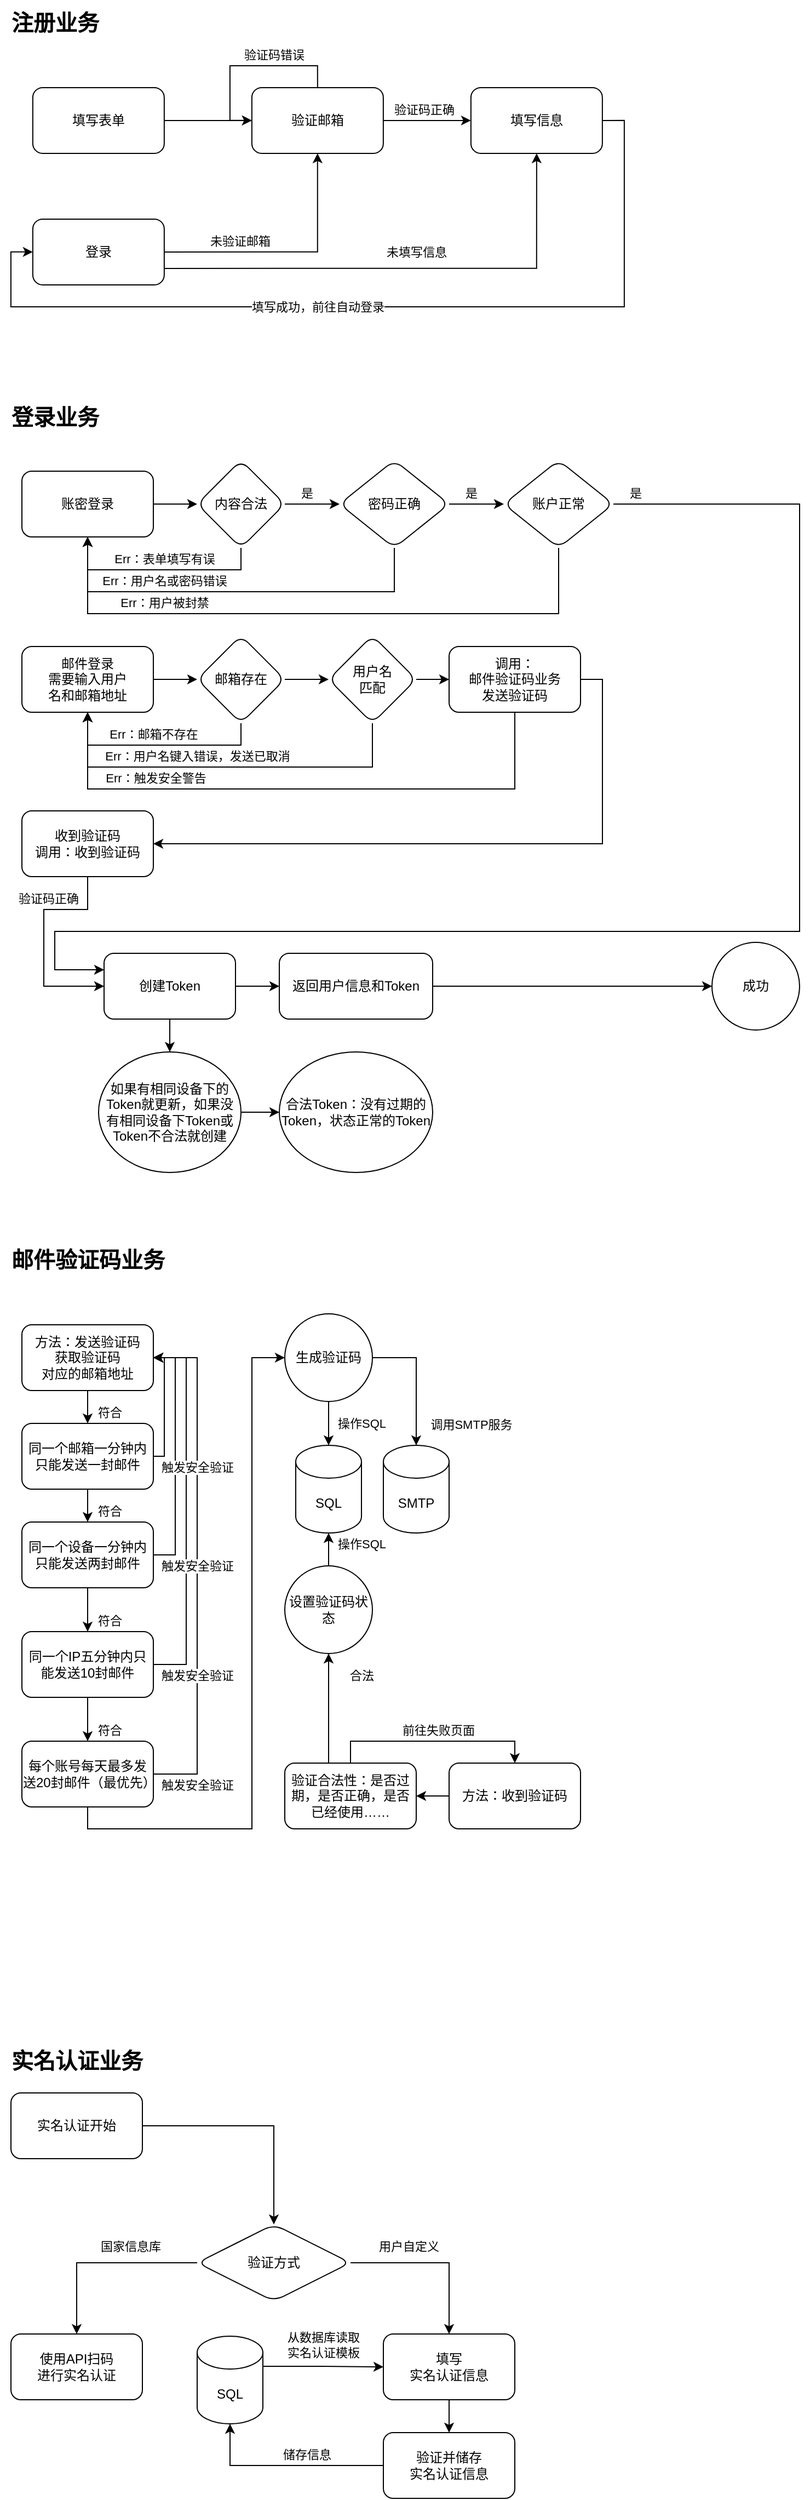 <mxfile version="21.2.3" type="github">
  <diagram id="C5RBs43oDa-KdzZeNtuy" name="Page-1">
    <mxGraphModel dx="919" dy="706" grid="1" gridSize="10" guides="1" tooltips="1" connect="1" arrows="1" fold="1" page="1" pageScale="1" pageWidth="827" pageHeight="1169" math="0" shadow="0">
      <root>
        <mxCell id="WIyWlLk6GJQsqaUBKTNV-0" />
        <mxCell id="WIyWlLk6GJQsqaUBKTNV-1" parent="WIyWlLk6GJQsqaUBKTNV-0" />
        <mxCell id="C3q8CRkT7xHkd-HnfYeI-2" value="" style="edgeStyle=orthogonalEdgeStyle;rounded=0;orthogonalLoop=1;jettySize=auto;html=1;" parent="WIyWlLk6GJQsqaUBKTNV-1" source="C3q8CRkT7xHkd-HnfYeI-0" target="C3q8CRkT7xHkd-HnfYeI-1" edge="1">
          <mxGeometry relative="1" as="geometry" />
        </mxCell>
        <mxCell id="C3q8CRkT7xHkd-HnfYeI-0" value="填写表单" style="rounded=1;whiteSpace=wrap;html=1;" parent="WIyWlLk6GJQsqaUBKTNV-1" vertex="1">
          <mxGeometry x="69.94" y="119.94" width="120" height="60" as="geometry" />
        </mxCell>
        <mxCell id="C3q8CRkT7xHkd-HnfYeI-4" value="" style="edgeStyle=orthogonalEdgeStyle;rounded=0;orthogonalLoop=1;jettySize=auto;html=1;" parent="WIyWlLk6GJQsqaUBKTNV-1" source="C3q8CRkT7xHkd-HnfYeI-1" target="C3q8CRkT7xHkd-HnfYeI-3" edge="1">
          <mxGeometry relative="1" as="geometry" />
        </mxCell>
        <mxCell id="C3q8CRkT7xHkd-HnfYeI-5" value="验证码正确" style="edgeLabel;html=1;align=center;verticalAlign=middle;resizable=0;points=[];" parent="C3q8CRkT7xHkd-HnfYeI-4" connectable="0" vertex="1">
          <mxGeometry x="-0.215" y="-1" relative="1" as="geometry">
            <mxPoint x="5" y="-11" as="offset" />
          </mxGeometry>
        </mxCell>
        <mxCell id="C3q8CRkT7xHkd-HnfYeI-6" style="edgeStyle=orthogonalEdgeStyle;rounded=0;orthogonalLoop=1;jettySize=auto;html=1;exitX=0.5;exitY=0;exitDx=0;exitDy=0;entryX=0;entryY=0.5;entryDx=0;entryDy=0;" parent="WIyWlLk6GJQsqaUBKTNV-1" source="C3q8CRkT7xHkd-HnfYeI-1" target="C3q8CRkT7xHkd-HnfYeI-1" edge="1">
          <mxGeometry relative="1" as="geometry">
            <mxPoint x="249.94" y="89.94" as="targetPoint" />
            <Array as="points">
              <mxPoint x="329.94" y="99.94" />
              <mxPoint x="249.94" y="99.94" />
              <mxPoint x="249.94" y="149.94" />
            </Array>
          </mxGeometry>
        </mxCell>
        <mxCell id="C3q8CRkT7xHkd-HnfYeI-7" value="验证码错误" style="edgeLabel;html=1;align=center;verticalAlign=middle;resizable=0;points=[];" parent="C3q8CRkT7xHkd-HnfYeI-6" connectable="0" vertex="1">
          <mxGeometry x="-0.022" y="-1" relative="1" as="geometry">
            <mxPoint x="23" y="-9" as="offset" />
          </mxGeometry>
        </mxCell>
        <mxCell id="C3q8CRkT7xHkd-HnfYeI-1" value="验证邮箱" style="whiteSpace=wrap;html=1;rounded=1;" parent="WIyWlLk6GJQsqaUBKTNV-1" vertex="1">
          <mxGeometry x="269.94" y="119.94" width="120" height="60" as="geometry" />
        </mxCell>
        <mxCell id="C3q8CRkT7xHkd-HnfYeI-16" style="edgeStyle=orthogonalEdgeStyle;rounded=0;orthogonalLoop=1;jettySize=auto;html=1;exitX=1;exitY=0.5;exitDx=0;exitDy=0;entryX=0;entryY=0.5;entryDx=0;entryDy=0;" parent="WIyWlLk6GJQsqaUBKTNV-1" source="C3q8CRkT7xHkd-HnfYeI-3" target="C3q8CRkT7xHkd-HnfYeI-8" edge="1">
          <mxGeometry relative="1" as="geometry">
            <Array as="points">
              <mxPoint x="609.94" y="149.94" />
              <mxPoint x="609.94" y="319.94" />
              <mxPoint x="49.94" y="319.94" />
              <mxPoint x="49.94" y="269.94" />
            </Array>
          </mxGeometry>
        </mxCell>
        <mxCell id="C3q8CRkT7xHkd-HnfYeI-17" value="填写成功，前往自动登录" style="edgeLabel;html=1;align=center;verticalAlign=middle;resizable=0;points=[];" parent="C3q8CRkT7xHkd-HnfYeI-16" connectable="0" vertex="1">
          <mxGeometry x="-0.686" y="2" relative="1" as="geometry">
            <mxPoint x="-282" y="61" as="offset" />
          </mxGeometry>
        </mxCell>
        <mxCell id="C3q8CRkT7xHkd-HnfYeI-3" value="填写信息" style="whiteSpace=wrap;html=1;rounded=1;" parent="WIyWlLk6GJQsqaUBKTNV-1" vertex="1">
          <mxGeometry x="469.94" y="119.94" width="120" height="60" as="geometry" />
        </mxCell>
        <mxCell id="C3q8CRkT7xHkd-HnfYeI-12" style="edgeStyle=orthogonalEdgeStyle;rounded=0;orthogonalLoop=1;jettySize=auto;html=1;exitX=1;exitY=0.5;exitDx=0;exitDy=0;" parent="WIyWlLk6GJQsqaUBKTNV-1" source="C3q8CRkT7xHkd-HnfYeI-8" target="C3q8CRkT7xHkd-HnfYeI-1" edge="1">
          <mxGeometry relative="1" as="geometry" />
        </mxCell>
        <mxCell id="C3q8CRkT7xHkd-HnfYeI-13" value="未验证邮箱" style="edgeLabel;html=1;align=center;verticalAlign=middle;resizable=0;points=[];" parent="C3q8CRkT7xHkd-HnfYeI-12" connectable="0" vertex="1">
          <mxGeometry x="-0.511" y="3" relative="1" as="geometry">
            <mxPoint x="13" y="-7" as="offset" />
          </mxGeometry>
        </mxCell>
        <mxCell id="C3q8CRkT7xHkd-HnfYeI-14" style="edgeStyle=orthogonalEdgeStyle;rounded=0;orthogonalLoop=1;jettySize=auto;html=1;exitX=1;exitY=0.75;exitDx=0;exitDy=0;entryX=0.5;entryY=1;entryDx=0;entryDy=0;" parent="WIyWlLk6GJQsqaUBKTNV-1" source="C3q8CRkT7xHkd-HnfYeI-8" target="C3q8CRkT7xHkd-HnfYeI-3" edge="1">
          <mxGeometry relative="1" as="geometry" />
        </mxCell>
        <mxCell id="C3q8CRkT7xHkd-HnfYeI-15" value="未填写信息" style="edgeLabel;html=1;align=center;verticalAlign=middle;resizable=0;points=[];" parent="C3q8CRkT7xHkd-HnfYeI-14" connectable="0" vertex="1">
          <mxGeometry x="0.034" relative="1" as="geometry">
            <mxPoint y="-15" as="offset" />
          </mxGeometry>
        </mxCell>
        <mxCell id="C3q8CRkT7xHkd-HnfYeI-8" value="登录" style="rounded=1;whiteSpace=wrap;html=1;" parent="WIyWlLk6GJQsqaUBKTNV-1" vertex="1">
          <mxGeometry x="69.94" y="239.94" width="120" height="60" as="geometry" />
        </mxCell>
        <mxCell id="C3q8CRkT7xHkd-HnfYeI-21" value="注册业务" style="text;html=1;align=center;verticalAlign=middle;resizable=0;points=[];autosize=1;strokeColor=none;fillColor=none;fontSize=20;fontStyle=1" parent="WIyWlLk6GJQsqaUBKTNV-1" vertex="1">
          <mxGeometry x="40" y="40" width="100" height="40" as="geometry" />
        </mxCell>
        <mxCell id="C3q8CRkT7xHkd-HnfYeI-22" value="登录业务" style="text;html=1;align=center;verticalAlign=middle;resizable=0;points=[];autosize=1;strokeColor=none;fillColor=none;fontSize=20;fontStyle=1" parent="WIyWlLk6GJQsqaUBKTNV-1" vertex="1">
          <mxGeometry x="40" y="400" width="100" height="40" as="geometry" />
        </mxCell>
        <mxCell id="C3q8CRkT7xHkd-HnfYeI-25" value="" style="edgeStyle=orthogonalEdgeStyle;rounded=0;orthogonalLoop=1;jettySize=auto;html=1;" parent="WIyWlLk6GJQsqaUBKTNV-1" source="C3q8CRkT7xHkd-HnfYeI-23" target="C3q8CRkT7xHkd-HnfYeI-24" edge="1">
          <mxGeometry relative="1" as="geometry" />
        </mxCell>
        <mxCell id="C3q8CRkT7xHkd-HnfYeI-23" value="账密登录" style="rounded=1;whiteSpace=wrap;html=1;" parent="WIyWlLk6GJQsqaUBKTNV-1" vertex="1">
          <mxGeometry x="60" y="470" width="120" height="60" as="geometry" />
        </mxCell>
        <mxCell id="C3q8CRkT7xHkd-HnfYeI-27" value="" style="edgeStyle=orthogonalEdgeStyle;rounded=0;orthogonalLoop=1;jettySize=auto;html=1;" parent="WIyWlLk6GJQsqaUBKTNV-1" source="C3q8CRkT7xHkd-HnfYeI-24" target="C3q8CRkT7xHkd-HnfYeI-26" edge="1">
          <mxGeometry relative="1" as="geometry" />
        </mxCell>
        <mxCell id="C3q8CRkT7xHkd-HnfYeI-32" value="是" style="edgeLabel;html=1;align=center;verticalAlign=middle;resizable=0;points=[];" parent="C3q8CRkT7xHkd-HnfYeI-27" connectable="0" vertex="1">
          <mxGeometry x="-0.46" relative="1" as="geometry">
            <mxPoint x="6" y="-10" as="offset" />
          </mxGeometry>
        </mxCell>
        <mxCell id="C3q8CRkT7xHkd-HnfYeI-41" value="是" style="edgeLabel;html=1;align=center;verticalAlign=middle;resizable=0;points=[];" parent="C3q8CRkT7xHkd-HnfYeI-27" connectable="0" vertex="1">
          <mxGeometry x="-0.46" relative="1" as="geometry">
            <mxPoint x="156" y="-10" as="offset" />
          </mxGeometry>
        </mxCell>
        <mxCell id="C3q8CRkT7xHkd-HnfYeI-42" value="是" style="edgeLabel;html=1;align=center;verticalAlign=middle;resizable=0;points=[];" parent="C3q8CRkT7xHkd-HnfYeI-27" connectable="0" vertex="1">
          <mxGeometry x="-0.46" relative="1" as="geometry">
            <mxPoint x="306" y="-10" as="offset" />
          </mxGeometry>
        </mxCell>
        <mxCell id="C3q8CRkT7xHkd-HnfYeI-30" style="edgeStyle=orthogonalEdgeStyle;rounded=0;orthogonalLoop=1;jettySize=auto;html=1;exitX=0.5;exitY=1;exitDx=0;exitDy=0;entryX=0.5;entryY=1;entryDx=0;entryDy=0;" parent="WIyWlLk6GJQsqaUBKTNV-1" source="C3q8CRkT7xHkd-HnfYeI-24" target="C3q8CRkT7xHkd-HnfYeI-23" edge="1">
          <mxGeometry relative="1" as="geometry" />
        </mxCell>
        <mxCell id="C3q8CRkT7xHkd-HnfYeI-31" value="Err：表单填写有误" style="edgeLabel;html=1;align=center;verticalAlign=middle;resizable=0;points=[];" parent="C3q8CRkT7xHkd-HnfYeI-30" connectable="0" vertex="1">
          <mxGeometry x="-0.158" y="1" relative="1" as="geometry">
            <mxPoint x="-10" y="-11" as="offset" />
          </mxGeometry>
        </mxCell>
        <mxCell id="C3q8CRkT7xHkd-HnfYeI-34" value="Err：用户名或密码错误" style="edgeLabel;html=1;align=center;verticalAlign=middle;resizable=0;points=[];" parent="C3q8CRkT7xHkd-HnfYeI-30" connectable="0" vertex="1">
          <mxGeometry x="-0.158" y="1" relative="1" as="geometry">
            <mxPoint x="-10" y="9" as="offset" />
          </mxGeometry>
        </mxCell>
        <mxCell id="C3q8CRkT7xHkd-HnfYeI-36" value="Err：用户被封禁" style="edgeLabel;html=1;align=center;verticalAlign=middle;resizable=0;points=[];" parent="C3q8CRkT7xHkd-HnfYeI-30" connectable="0" vertex="1">
          <mxGeometry x="-0.158" y="1" relative="1" as="geometry">
            <mxPoint x="-10" y="29" as="offset" />
          </mxGeometry>
        </mxCell>
        <mxCell id="C3q8CRkT7xHkd-HnfYeI-24" value="内容合法" style="rhombus;whiteSpace=wrap;html=1;rounded=1;" parent="WIyWlLk6GJQsqaUBKTNV-1" vertex="1">
          <mxGeometry x="220" y="460" width="80" height="80" as="geometry" />
        </mxCell>
        <mxCell id="C3q8CRkT7xHkd-HnfYeI-29" value="" style="edgeStyle=orthogonalEdgeStyle;rounded=0;orthogonalLoop=1;jettySize=auto;html=1;" parent="WIyWlLk6GJQsqaUBKTNV-1" source="C3q8CRkT7xHkd-HnfYeI-26" target="C3q8CRkT7xHkd-HnfYeI-28" edge="1">
          <mxGeometry relative="1" as="geometry" />
        </mxCell>
        <mxCell id="C3q8CRkT7xHkd-HnfYeI-33" style="edgeStyle=orthogonalEdgeStyle;rounded=0;orthogonalLoop=1;jettySize=auto;html=1;exitX=0.5;exitY=1;exitDx=0;exitDy=0;entryX=0.5;entryY=1;entryDx=0;entryDy=0;" parent="WIyWlLk6GJQsqaUBKTNV-1" source="C3q8CRkT7xHkd-HnfYeI-26" target="C3q8CRkT7xHkd-HnfYeI-23" edge="1">
          <mxGeometry relative="1" as="geometry">
            <Array as="points">
              <mxPoint x="400" y="580" />
              <mxPoint x="120" y="580" />
            </Array>
          </mxGeometry>
        </mxCell>
        <mxCell id="C3q8CRkT7xHkd-HnfYeI-26" value="密码正确" style="rhombus;whiteSpace=wrap;html=1;rounded=1;" parent="WIyWlLk6GJQsqaUBKTNV-1" vertex="1">
          <mxGeometry x="350" y="460" width="100" height="80" as="geometry" />
        </mxCell>
        <mxCell id="C3q8CRkT7xHkd-HnfYeI-35" style="edgeStyle=orthogonalEdgeStyle;rounded=0;orthogonalLoop=1;jettySize=auto;html=1;exitX=0.5;exitY=1;exitDx=0;exitDy=0;entryX=0.5;entryY=1;entryDx=0;entryDy=0;" parent="WIyWlLk6GJQsqaUBKTNV-1" source="C3q8CRkT7xHkd-HnfYeI-28" target="C3q8CRkT7xHkd-HnfYeI-23" edge="1">
          <mxGeometry relative="1" as="geometry">
            <Array as="points">
              <mxPoint x="550" y="600" />
              <mxPoint x="120" y="600" />
            </Array>
          </mxGeometry>
        </mxCell>
        <mxCell id="bkrLHlF0TbQYKaF2tgUl-20" style="edgeStyle=orthogonalEdgeStyle;rounded=0;orthogonalLoop=1;jettySize=auto;html=1;exitX=1;exitY=0.5;exitDx=0;exitDy=0;entryX=0;entryY=0.25;entryDx=0;entryDy=0;" edge="1" parent="WIyWlLk6GJQsqaUBKTNV-1" source="C3q8CRkT7xHkd-HnfYeI-28" target="C3q8CRkT7xHkd-HnfYeI-37">
          <mxGeometry relative="1" as="geometry">
            <Array as="points">
              <mxPoint x="770" y="500" />
              <mxPoint x="770" y="890" />
              <mxPoint x="90" y="890" />
              <mxPoint x="90" y="925" />
            </Array>
          </mxGeometry>
        </mxCell>
        <mxCell id="C3q8CRkT7xHkd-HnfYeI-28" value="账户正常" style="rhombus;whiteSpace=wrap;html=1;rounded=1;" parent="WIyWlLk6GJQsqaUBKTNV-1" vertex="1">
          <mxGeometry x="500" y="460" width="100" height="80" as="geometry" />
        </mxCell>
        <mxCell id="C3q8CRkT7xHkd-HnfYeI-44" value="" style="edgeStyle=orthogonalEdgeStyle;rounded=0;orthogonalLoop=1;jettySize=auto;html=1;" parent="WIyWlLk6GJQsqaUBKTNV-1" source="C3q8CRkT7xHkd-HnfYeI-37" target="C3q8CRkT7xHkd-HnfYeI-43" edge="1">
          <mxGeometry relative="1" as="geometry" />
        </mxCell>
        <mxCell id="C3q8CRkT7xHkd-HnfYeI-48" value="" style="edgeStyle=orthogonalEdgeStyle;rounded=0;orthogonalLoop=1;jettySize=auto;html=1;" parent="WIyWlLk6GJQsqaUBKTNV-1" source="C3q8CRkT7xHkd-HnfYeI-37" target="C3q8CRkT7xHkd-HnfYeI-47" edge="1">
          <mxGeometry relative="1" as="geometry" />
        </mxCell>
        <mxCell id="C3q8CRkT7xHkd-HnfYeI-37" value="创建Token" style="whiteSpace=wrap;html=1;rounded=1;" parent="WIyWlLk6GJQsqaUBKTNV-1" vertex="1">
          <mxGeometry x="135" y="910" width="120" height="60" as="geometry" />
        </mxCell>
        <mxCell id="C3q8CRkT7xHkd-HnfYeI-46" value="" style="edgeStyle=orthogonalEdgeStyle;rounded=0;orthogonalLoop=1;jettySize=auto;html=1;" parent="WIyWlLk6GJQsqaUBKTNV-1" source="C3q8CRkT7xHkd-HnfYeI-43" target="C3q8CRkT7xHkd-HnfYeI-45" edge="1">
          <mxGeometry relative="1" as="geometry" />
        </mxCell>
        <mxCell id="C3q8CRkT7xHkd-HnfYeI-43" value="如果有相同设备下的Token就更新，如果没有相同设备下Token或Token不合法就创建" style="ellipse;whiteSpace=wrap;html=1;rounded=1;" parent="WIyWlLk6GJQsqaUBKTNV-1" vertex="1">
          <mxGeometry x="130" y="1000" width="130" height="110" as="geometry" />
        </mxCell>
        <mxCell id="C3q8CRkT7xHkd-HnfYeI-45" value="合法Token：没有过期的Token，状态正常的Token" style="ellipse;whiteSpace=wrap;html=1;rounded=1;" parent="WIyWlLk6GJQsqaUBKTNV-1" vertex="1">
          <mxGeometry x="295" y="1000" width="140" height="110" as="geometry" />
        </mxCell>
        <mxCell id="bkrLHlF0TbQYKaF2tgUl-26" value="" style="edgeStyle=orthogonalEdgeStyle;rounded=0;orthogonalLoop=1;jettySize=auto;html=1;" edge="1" parent="WIyWlLk6GJQsqaUBKTNV-1" source="C3q8CRkT7xHkd-HnfYeI-47" target="bkrLHlF0TbQYKaF2tgUl-25">
          <mxGeometry relative="1" as="geometry" />
        </mxCell>
        <mxCell id="C3q8CRkT7xHkd-HnfYeI-47" value="返回用户信息和Token" style="whiteSpace=wrap;html=1;rounded=1;" parent="WIyWlLk6GJQsqaUBKTNV-1" vertex="1">
          <mxGeometry x="295" y="910" width="140" height="60" as="geometry" />
        </mxCell>
        <mxCell id="C3q8CRkT7xHkd-HnfYeI-49" value="邮件验证码业务" style="text;html=1;align=center;verticalAlign=middle;resizable=0;points=[];autosize=1;strokeColor=none;fillColor=none;fontSize=20;fontStyle=1" parent="WIyWlLk6GJQsqaUBKTNV-1" vertex="1">
          <mxGeometry x="40" y="1169" width="160" height="40" as="geometry" />
        </mxCell>
        <mxCell id="C3q8CRkT7xHkd-HnfYeI-64" value="" style="edgeStyle=orthogonalEdgeStyle;rounded=0;orthogonalLoop=1;jettySize=auto;html=1;" parent="WIyWlLk6GJQsqaUBKTNV-1" source="C3q8CRkT7xHkd-HnfYeI-50" target="C3q8CRkT7xHkd-HnfYeI-56" edge="1">
          <mxGeometry relative="1" as="geometry" />
        </mxCell>
        <mxCell id="C3q8CRkT7xHkd-HnfYeI-65" value="符合" style="edgeLabel;html=1;align=center;verticalAlign=middle;resizable=0;points=[];" parent="C3q8CRkT7xHkd-HnfYeI-64" connectable="0" vertex="1">
          <mxGeometry x="-0.776" relative="1" as="geometry">
            <mxPoint x="20" y="14" as="offset" />
          </mxGeometry>
        </mxCell>
        <mxCell id="C3q8CRkT7xHkd-HnfYeI-66" value="符合" style="edgeLabel;html=1;align=center;verticalAlign=middle;resizable=0;points=[];" parent="C3q8CRkT7xHkd-HnfYeI-64" connectable="0" vertex="1">
          <mxGeometry x="-0.776" relative="1" as="geometry">
            <mxPoint x="20" y="104" as="offset" />
          </mxGeometry>
        </mxCell>
        <mxCell id="C3q8CRkT7xHkd-HnfYeI-67" value="符合" style="edgeLabel;html=1;align=center;verticalAlign=middle;resizable=0;points=[];" parent="C3q8CRkT7xHkd-HnfYeI-64" connectable="0" vertex="1">
          <mxGeometry x="-0.776" relative="1" as="geometry">
            <mxPoint x="20" y="204" as="offset" />
          </mxGeometry>
        </mxCell>
        <mxCell id="C3q8CRkT7xHkd-HnfYeI-68" value="符合" style="edgeLabel;html=1;align=center;verticalAlign=middle;resizable=0;points=[];" parent="C3q8CRkT7xHkd-HnfYeI-64" connectable="0" vertex="1">
          <mxGeometry x="-0.776" relative="1" as="geometry">
            <mxPoint x="20" y="304" as="offset" />
          </mxGeometry>
        </mxCell>
        <mxCell id="C3q8CRkT7xHkd-HnfYeI-50" value="方法：发送验证码&lt;br&gt;获取验证码&lt;br&gt;对应的邮箱地址" style="rounded=1;whiteSpace=wrap;html=1;" parent="WIyWlLk6GJQsqaUBKTNV-1" vertex="1">
          <mxGeometry x="60" y="1249" width="120" height="60" as="geometry" />
        </mxCell>
        <mxCell id="C3q8CRkT7xHkd-HnfYeI-54" value="" style="edgeStyle=orthogonalEdgeStyle;rounded=0;orthogonalLoop=1;jettySize=auto;html=1;" parent="WIyWlLk6GJQsqaUBKTNV-1" source="C3q8CRkT7xHkd-HnfYeI-51" target="C3q8CRkT7xHkd-HnfYeI-53" edge="1">
          <mxGeometry relative="1" as="geometry" />
        </mxCell>
        <mxCell id="C3q8CRkT7xHkd-HnfYeI-55" value="操作SQL" style="edgeLabel;html=1;align=center;verticalAlign=middle;resizable=0;points=[];" parent="C3q8CRkT7xHkd-HnfYeI-54" connectable="0" vertex="1">
          <mxGeometry x="0.238" relative="1" as="geometry">
            <mxPoint x="30" y="-5" as="offset" />
          </mxGeometry>
        </mxCell>
        <mxCell id="C3q8CRkT7xHkd-HnfYeI-90" value="操作SQL" style="edgeLabel;html=1;align=center;verticalAlign=middle;resizable=0;points=[];" parent="C3q8CRkT7xHkd-HnfYeI-54" connectable="0" vertex="1">
          <mxGeometry x="0.238" relative="1" as="geometry">
            <mxPoint x="30" y="105" as="offset" />
          </mxGeometry>
        </mxCell>
        <mxCell id="C3q8CRkT7xHkd-HnfYeI-92" value="合法" style="edgeLabel;html=1;align=center;verticalAlign=middle;resizable=0;points=[];" parent="C3q8CRkT7xHkd-HnfYeI-54" connectable="0" vertex="1">
          <mxGeometry x="0.238" relative="1" as="geometry">
            <mxPoint x="30" y="225" as="offset" />
          </mxGeometry>
        </mxCell>
        <mxCell id="C3q8CRkT7xHkd-HnfYeI-83" style="edgeStyle=orthogonalEdgeStyle;rounded=0;orthogonalLoop=1;jettySize=auto;html=1;exitX=1;exitY=0.5;exitDx=0;exitDy=0;" parent="WIyWlLk6GJQsqaUBKTNV-1" source="C3q8CRkT7xHkd-HnfYeI-51" target="C3q8CRkT7xHkd-HnfYeI-82" edge="1">
          <mxGeometry relative="1" as="geometry" />
        </mxCell>
        <mxCell id="C3q8CRkT7xHkd-HnfYeI-84" value="调用SMTP服务" style="edgeLabel;html=1;align=center;verticalAlign=middle;resizable=0;points=[];" parent="C3q8CRkT7xHkd-HnfYeI-83" connectable="0" vertex="1">
          <mxGeometry x="-0.258" y="1" relative="1" as="geometry">
            <mxPoint x="49" y="56" as="offset" />
          </mxGeometry>
        </mxCell>
        <mxCell id="C3q8CRkT7xHkd-HnfYeI-51" value="生成验证码" style="ellipse;whiteSpace=wrap;html=1;rounded=1;" parent="WIyWlLk6GJQsqaUBKTNV-1" vertex="1">
          <mxGeometry x="300" y="1239" width="80" height="80" as="geometry" />
        </mxCell>
        <mxCell id="C3q8CRkT7xHkd-HnfYeI-53" value="SQL" style="shape=cylinder3;whiteSpace=wrap;html=1;boundedLbl=1;backgroundOutline=1;size=15;" parent="WIyWlLk6GJQsqaUBKTNV-1" vertex="1">
          <mxGeometry x="310" y="1359" width="60" height="80" as="geometry" />
        </mxCell>
        <mxCell id="C3q8CRkT7xHkd-HnfYeI-61" style="edgeStyle=orthogonalEdgeStyle;rounded=0;orthogonalLoop=1;jettySize=auto;html=1;exitX=0.5;exitY=1;exitDx=0;exitDy=0;entryX=0.5;entryY=0;entryDx=0;entryDy=0;" parent="WIyWlLk6GJQsqaUBKTNV-1" source="C3q8CRkT7xHkd-HnfYeI-56" target="C3q8CRkT7xHkd-HnfYeI-57" edge="1">
          <mxGeometry relative="1" as="geometry" />
        </mxCell>
        <mxCell id="C3q8CRkT7xHkd-HnfYeI-74" style="edgeStyle=orthogonalEdgeStyle;rounded=0;orthogonalLoop=1;jettySize=auto;html=1;exitX=1;exitY=0.5;exitDx=0;exitDy=0;entryX=1;entryY=0.5;entryDx=0;entryDy=0;" parent="WIyWlLk6GJQsqaUBKTNV-1" source="C3q8CRkT7xHkd-HnfYeI-56" target="C3q8CRkT7xHkd-HnfYeI-50" edge="1">
          <mxGeometry relative="1" as="geometry">
            <Array as="points">
              <mxPoint x="190" y="1369" />
              <mxPoint x="190" y="1279" />
            </Array>
          </mxGeometry>
        </mxCell>
        <mxCell id="C3q8CRkT7xHkd-HnfYeI-56" value="同一个邮箱一分钟内只能发送一封邮件" style="rounded=1;whiteSpace=wrap;html=1;" parent="WIyWlLk6GJQsqaUBKTNV-1" vertex="1">
          <mxGeometry x="60" y="1339" width="120" height="60" as="geometry" />
        </mxCell>
        <mxCell id="C3q8CRkT7xHkd-HnfYeI-60" value="" style="edgeStyle=orthogonalEdgeStyle;rounded=0;orthogonalLoop=1;jettySize=auto;html=1;" parent="WIyWlLk6GJQsqaUBKTNV-1" source="C3q8CRkT7xHkd-HnfYeI-57" target="C3q8CRkT7xHkd-HnfYeI-59" edge="1">
          <mxGeometry relative="1" as="geometry" />
        </mxCell>
        <mxCell id="C3q8CRkT7xHkd-HnfYeI-72" style="edgeStyle=orthogonalEdgeStyle;rounded=0;orthogonalLoop=1;jettySize=auto;html=1;exitX=1;exitY=0.5;exitDx=0;exitDy=0;entryX=1;entryY=0.5;entryDx=0;entryDy=0;" parent="WIyWlLk6GJQsqaUBKTNV-1" source="C3q8CRkT7xHkd-HnfYeI-57" target="C3q8CRkT7xHkd-HnfYeI-50" edge="1">
          <mxGeometry relative="1" as="geometry">
            <Array as="points">
              <mxPoint x="200" y="1459" />
              <mxPoint x="200" y="1279" />
            </Array>
          </mxGeometry>
        </mxCell>
        <mxCell id="C3q8CRkT7xHkd-HnfYeI-57" value="同一个设备一分钟内只能发送两封邮件" style="rounded=1;whiteSpace=wrap;html=1;" parent="WIyWlLk6GJQsqaUBKTNV-1" vertex="1">
          <mxGeometry x="60" y="1429" width="120" height="60" as="geometry" />
        </mxCell>
        <mxCell id="C3q8CRkT7xHkd-HnfYeI-63" value="" style="edgeStyle=orthogonalEdgeStyle;rounded=0;orthogonalLoop=1;jettySize=auto;html=1;" parent="WIyWlLk6GJQsqaUBKTNV-1" source="C3q8CRkT7xHkd-HnfYeI-59" target="C3q8CRkT7xHkd-HnfYeI-62" edge="1">
          <mxGeometry relative="1" as="geometry" />
        </mxCell>
        <mxCell id="C3q8CRkT7xHkd-HnfYeI-70" style="edgeStyle=orthogonalEdgeStyle;rounded=0;orthogonalLoop=1;jettySize=auto;html=1;exitX=1;exitY=0.5;exitDx=0;exitDy=0;entryX=1;entryY=0.5;entryDx=0;entryDy=0;" parent="WIyWlLk6GJQsqaUBKTNV-1" source="C3q8CRkT7xHkd-HnfYeI-59" target="C3q8CRkT7xHkd-HnfYeI-50" edge="1">
          <mxGeometry relative="1" as="geometry">
            <Array as="points">
              <mxPoint x="210" y="1559" />
              <mxPoint x="210" y="1279" />
            </Array>
          </mxGeometry>
        </mxCell>
        <mxCell id="C3q8CRkT7xHkd-HnfYeI-59" value="同一个IP五分钟内只能发送10封邮件" style="rounded=1;whiteSpace=wrap;html=1;" parent="WIyWlLk6GJQsqaUBKTNV-1" vertex="1">
          <mxGeometry x="60" y="1529" width="120" height="60" as="geometry" />
        </mxCell>
        <mxCell id="C3q8CRkT7xHkd-HnfYeI-69" style="edgeStyle=orthogonalEdgeStyle;rounded=0;orthogonalLoop=1;jettySize=auto;html=1;exitX=1;exitY=0.5;exitDx=0;exitDy=0;entryX=1;entryY=0.5;entryDx=0;entryDy=0;" parent="WIyWlLk6GJQsqaUBKTNV-1" source="C3q8CRkT7xHkd-HnfYeI-62" target="C3q8CRkT7xHkd-HnfYeI-50" edge="1">
          <mxGeometry relative="1" as="geometry">
            <Array as="points">
              <mxPoint x="220" y="1659" />
              <mxPoint x="220" y="1279" />
            </Array>
          </mxGeometry>
        </mxCell>
        <mxCell id="C3q8CRkT7xHkd-HnfYeI-77" value="触发安全验证" style="edgeLabel;html=1;align=center;verticalAlign=middle;resizable=0;points=[];" parent="C3q8CRkT7xHkd-HnfYeI-69" connectable="0" vertex="1">
          <mxGeometry x="-0.162" y="-1" relative="1" as="geometry">
            <mxPoint x="-1" y="162" as="offset" />
          </mxGeometry>
        </mxCell>
        <mxCell id="C3q8CRkT7xHkd-HnfYeI-78" value="触发安全验证" style="edgeLabel;html=1;align=center;verticalAlign=middle;resizable=0;points=[];" parent="C3q8CRkT7xHkd-HnfYeI-69" connectable="0" vertex="1">
          <mxGeometry x="-0.162" y="-1" relative="1" as="geometry">
            <mxPoint x="-1" y="62" as="offset" />
          </mxGeometry>
        </mxCell>
        <mxCell id="C3q8CRkT7xHkd-HnfYeI-79" value="触发安全验证" style="edgeLabel;html=1;align=center;verticalAlign=middle;resizable=0;points=[];" parent="C3q8CRkT7xHkd-HnfYeI-69" connectable="0" vertex="1">
          <mxGeometry x="-0.162" y="-1" relative="1" as="geometry">
            <mxPoint x="-1" y="-38" as="offset" />
          </mxGeometry>
        </mxCell>
        <mxCell id="C3q8CRkT7xHkd-HnfYeI-80" value="触发安全验证" style="edgeLabel;html=1;align=center;verticalAlign=middle;resizable=0;points=[];" parent="C3q8CRkT7xHkd-HnfYeI-69" connectable="0" vertex="1">
          <mxGeometry x="-0.162" y="-1" relative="1" as="geometry">
            <mxPoint x="-1" y="-128" as="offset" />
          </mxGeometry>
        </mxCell>
        <mxCell id="C3q8CRkT7xHkd-HnfYeI-81" style="edgeStyle=orthogonalEdgeStyle;rounded=0;orthogonalLoop=1;jettySize=auto;html=1;exitX=0.5;exitY=1;exitDx=0;exitDy=0;entryX=0;entryY=0.5;entryDx=0;entryDy=0;" parent="WIyWlLk6GJQsqaUBKTNV-1" source="C3q8CRkT7xHkd-HnfYeI-62" target="C3q8CRkT7xHkd-HnfYeI-51" edge="1">
          <mxGeometry relative="1" as="geometry">
            <Array as="points">
              <mxPoint x="120" y="1709" />
              <mxPoint x="270" y="1709" />
              <mxPoint x="270" y="1279" />
            </Array>
          </mxGeometry>
        </mxCell>
        <mxCell id="C3q8CRkT7xHkd-HnfYeI-62" value="每个账号每天最多发送20封邮件（最优先）" style="rounded=1;whiteSpace=wrap;html=1;" parent="WIyWlLk6GJQsqaUBKTNV-1" vertex="1">
          <mxGeometry x="60" y="1629" width="120" height="60" as="geometry" />
        </mxCell>
        <mxCell id="C3q8CRkT7xHkd-HnfYeI-82" value="SMTP" style="shape=cylinder3;whiteSpace=wrap;html=1;boundedLbl=1;backgroundOutline=1;size=15;" parent="WIyWlLk6GJQsqaUBKTNV-1" vertex="1">
          <mxGeometry x="390" y="1359" width="60" height="80" as="geometry" />
        </mxCell>
        <mxCell id="C3q8CRkT7xHkd-HnfYeI-87" value="" style="edgeStyle=orthogonalEdgeStyle;rounded=0;orthogonalLoop=1;jettySize=auto;html=1;" parent="WIyWlLk6GJQsqaUBKTNV-1" source="C3q8CRkT7xHkd-HnfYeI-85" target="C3q8CRkT7xHkd-HnfYeI-86" edge="1">
          <mxGeometry relative="1" as="geometry" />
        </mxCell>
        <mxCell id="C3q8CRkT7xHkd-HnfYeI-85" value="方法：收到验证码" style="rounded=1;whiteSpace=wrap;html=1;" parent="WIyWlLk6GJQsqaUBKTNV-1" vertex="1">
          <mxGeometry x="450" y="1649" width="120" height="60" as="geometry" />
        </mxCell>
        <mxCell id="C3q8CRkT7xHkd-HnfYeI-91" style="edgeStyle=orthogonalEdgeStyle;rounded=0;orthogonalLoop=1;jettySize=auto;html=1;exitX=0.5;exitY=0;exitDx=0;exitDy=0;entryX=0.5;entryY=1;entryDx=0;entryDy=0;" parent="WIyWlLk6GJQsqaUBKTNV-1" source="C3q8CRkT7xHkd-HnfYeI-86" target="C3q8CRkT7xHkd-HnfYeI-88" edge="1">
          <mxGeometry relative="1" as="geometry">
            <Array as="points">
              <mxPoint x="340" y="1649" />
            </Array>
          </mxGeometry>
        </mxCell>
        <mxCell id="C3q8CRkT7xHkd-HnfYeI-93" style="edgeStyle=orthogonalEdgeStyle;rounded=0;orthogonalLoop=1;jettySize=auto;html=1;exitX=0.5;exitY=0;exitDx=0;exitDy=0;entryX=0.5;entryY=0;entryDx=0;entryDy=0;" parent="WIyWlLk6GJQsqaUBKTNV-1" source="C3q8CRkT7xHkd-HnfYeI-86" target="C3q8CRkT7xHkd-HnfYeI-85" edge="1">
          <mxGeometry relative="1" as="geometry" />
        </mxCell>
        <mxCell id="C3q8CRkT7xHkd-HnfYeI-94" value="前往失败页面" style="edgeLabel;html=1;align=center;verticalAlign=middle;resizable=0;points=[];" parent="C3q8CRkT7xHkd-HnfYeI-93" connectable="0" vertex="1">
          <mxGeometry x="-0.138" relative="1" as="geometry">
            <mxPoint x="18" y="-10" as="offset" />
          </mxGeometry>
        </mxCell>
        <mxCell id="C3q8CRkT7xHkd-HnfYeI-86" value="验证合法性：是否过期，是否正确，是否已经使用……" style="rounded=1;whiteSpace=wrap;html=1;" parent="WIyWlLk6GJQsqaUBKTNV-1" vertex="1">
          <mxGeometry x="300" y="1649" width="120" height="60" as="geometry" />
        </mxCell>
        <mxCell id="C3q8CRkT7xHkd-HnfYeI-89" style="edgeStyle=orthogonalEdgeStyle;rounded=0;orthogonalLoop=1;jettySize=auto;html=1;exitX=0.5;exitY=0;exitDx=0;exitDy=0;entryX=0.5;entryY=1;entryDx=0;entryDy=0;entryPerimeter=0;" parent="WIyWlLk6GJQsqaUBKTNV-1" source="C3q8CRkT7xHkd-HnfYeI-88" target="C3q8CRkT7xHkd-HnfYeI-53" edge="1">
          <mxGeometry relative="1" as="geometry" />
        </mxCell>
        <mxCell id="C3q8CRkT7xHkd-HnfYeI-88" value="设置验证码状态" style="ellipse;whiteSpace=wrap;html=1;rounded=1;" parent="WIyWlLk6GJQsqaUBKTNV-1" vertex="1">
          <mxGeometry x="300" y="1469" width="80" height="80" as="geometry" />
        </mxCell>
        <mxCell id="jlphcnFxieWt0SQOBcKB-19" value="实名认证业务" style="text;html=1;align=center;verticalAlign=middle;resizable=0;points=[];autosize=1;strokeColor=none;fillColor=none;fontSize=20;fontStyle=1" parent="WIyWlLk6GJQsqaUBKTNV-1" vertex="1">
          <mxGeometry x="40" y="1900" width="140" height="40" as="geometry" />
        </mxCell>
        <mxCell id="jlphcnFxieWt0SQOBcKB-20" value="" style="edgeStyle=orthogonalEdgeStyle;rounded=0;orthogonalLoop=1;jettySize=auto;html=1;" parent="WIyWlLk6GJQsqaUBKTNV-1" source="jlphcnFxieWt0SQOBcKB-21" target="jlphcnFxieWt0SQOBcKB-26" edge="1">
          <mxGeometry relative="1" as="geometry" />
        </mxCell>
        <mxCell id="jlphcnFxieWt0SQOBcKB-21" value="实名认证开始" style="rounded=1;whiteSpace=wrap;html=1;" parent="WIyWlLk6GJQsqaUBKTNV-1" vertex="1">
          <mxGeometry x="50" y="1950" width="120" height="60" as="geometry" />
        </mxCell>
        <mxCell id="jlphcnFxieWt0SQOBcKB-22" value="" style="edgeStyle=orthogonalEdgeStyle;rounded=0;orthogonalLoop=1;jettySize=auto;html=1;" parent="WIyWlLk6GJQsqaUBKTNV-1" source="jlphcnFxieWt0SQOBcKB-26" target="jlphcnFxieWt0SQOBcKB-28" edge="1">
          <mxGeometry relative="1" as="geometry" />
        </mxCell>
        <mxCell id="jlphcnFxieWt0SQOBcKB-23" value="用户自定义" style="edgeLabel;html=1;align=center;verticalAlign=middle;resizable=0;points=[];" parent="jlphcnFxieWt0SQOBcKB-22" connectable="0" vertex="1">
          <mxGeometry x="-0.314" relative="1" as="geometry">
            <mxPoint y="-15" as="offset" />
          </mxGeometry>
        </mxCell>
        <mxCell id="jlphcnFxieWt0SQOBcKB-24" value="" style="edgeStyle=orthogonalEdgeStyle;rounded=0;orthogonalLoop=1;jettySize=auto;html=1;" parent="WIyWlLk6GJQsqaUBKTNV-1" source="jlphcnFxieWt0SQOBcKB-26" target="jlphcnFxieWt0SQOBcKB-29" edge="1">
          <mxGeometry relative="1" as="geometry" />
        </mxCell>
        <mxCell id="jlphcnFxieWt0SQOBcKB-25" value="国家信息库" style="edgeLabel;html=1;align=center;verticalAlign=middle;resizable=0;points=[];" parent="jlphcnFxieWt0SQOBcKB-24" connectable="0" vertex="1">
          <mxGeometry x="-0.3" y="-1" relative="1" as="geometry">
            <mxPoint y="-14" as="offset" />
          </mxGeometry>
        </mxCell>
        <mxCell id="jlphcnFxieWt0SQOBcKB-26" value="验证方式" style="rhombus;whiteSpace=wrap;html=1;rounded=1;" parent="WIyWlLk6GJQsqaUBKTNV-1" vertex="1">
          <mxGeometry x="220" y="2070" width="140" height="70" as="geometry" />
        </mxCell>
        <mxCell id="jlphcnFxieWt0SQOBcKB-27" value="" style="edgeStyle=orthogonalEdgeStyle;rounded=0;orthogonalLoop=1;jettySize=auto;html=1;" parent="WIyWlLk6GJQsqaUBKTNV-1" source="jlphcnFxieWt0SQOBcKB-28" target="jlphcnFxieWt0SQOBcKB-35" edge="1">
          <mxGeometry relative="1" as="geometry" />
        </mxCell>
        <mxCell id="jlphcnFxieWt0SQOBcKB-28" value="填写&lt;br&gt;实名认证信息" style="whiteSpace=wrap;html=1;rounded=1;" parent="WIyWlLk6GJQsqaUBKTNV-1" vertex="1">
          <mxGeometry x="390" y="2170" width="120" height="60" as="geometry" />
        </mxCell>
        <mxCell id="jlphcnFxieWt0SQOBcKB-29" value="使用API扫码&lt;br&gt;进行实名认证" style="whiteSpace=wrap;html=1;rounded=1;" parent="WIyWlLk6GJQsqaUBKTNV-1" vertex="1">
          <mxGeometry x="50" y="2170" width="120" height="60" as="geometry" />
        </mxCell>
        <mxCell id="jlphcnFxieWt0SQOBcKB-30" style="edgeStyle=orthogonalEdgeStyle;rounded=0;orthogonalLoop=1;jettySize=auto;html=1;exitX=1;exitY=0;exitDx=0;exitDy=27.5;exitPerimeter=0;entryX=0;entryY=0.5;entryDx=0;entryDy=0;" parent="WIyWlLk6GJQsqaUBKTNV-1" source="jlphcnFxieWt0SQOBcKB-32" target="jlphcnFxieWt0SQOBcKB-28" edge="1">
          <mxGeometry relative="1" as="geometry" />
        </mxCell>
        <mxCell id="jlphcnFxieWt0SQOBcKB-31" value="从数据库读取&lt;br&gt;实名认证模板" style="edgeLabel;html=1;align=center;verticalAlign=middle;resizable=0;points=[];" parent="jlphcnFxieWt0SQOBcKB-30" connectable="0" vertex="1">
          <mxGeometry x="-0.27" y="-1" relative="1" as="geometry">
            <mxPoint x="14" y="-21" as="offset" />
          </mxGeometry>
        </mxCell>
        <mxCell id="jlphcnFxieWt0SQOBcKB-32" value="SQL" style="shape=cylinder3;whiteSpace=wrap;html=1;boundedLbl=1;backgroundOutline=1;size=15;" parent="WIyWlLk6GJQsqaUBKTNV-1" vertex="1">
          <mxGeometry x="220" y="2172" width="60" height="80" as="geometry" />
        </mxCell>
        <mxCell id="jlphcnFxieWt0SQOBcKB-33" style="edgeStyle=orthogonalEdgeStyle;rounded=0;orthogonalLoop=1;jettySize=auto;html=1;exitX=0;exitY=0.5;exitDx=0;exitDy=0;" parent="WIyWlLk6GJQsqaUBKTNV-1" source="jlphcnFxieWt0SQOBcKB-35" target="jlphcnFxieWt0SQOBcKB-32" edge="1">
          <mxGeometry relative="1" as="geometry" />
        </mxCell>
        <mxCell id="jlphcnFxieWt0SQOBcKB-34" value="储存信息" style="edgeLabel;html=1;align=center;verticalAlign=middle;resizable=0;points=[];" parent="jlphcnFxieWt0SQOBcKB-33" connectable="0" vertex="1">
          <mxGeometry x="-0.034" y="1" relative="1" as="geometry">
            <mxPoint x="16" y="-11" as="offset" />
          </mxGeometry>
        </mxCell>
        <mxCell id="jlphcnFxieWt0SQOBcKB-35" value="验证并储存&lt;br&gt;实名认证信息" style="whiteSpace=wrap;html=1;rounded=1;" parent="WIyWlLk6GJQsqaUBKTNV-1" vertex="1">
          <mxGeometry x="390" y="2260" width="120" height="60" as="geometry" />
        </mxCell>
        <mxCell id="bkrLHlF0TbQYKaF2tgUl-2" value="" style="edgeStyle=orthogonalEdgeStyle;rounded=0;orthogonalLoop=1;jettySize=auto;html=1;" edge="1" parent="WIyWlLk6GJQsqaUBKTNV-1" source="bkrLHlF0TbQYKaF2tgUl-0" target="bkrLHlF0TbQYKaF2tgUl-1">
          <mxGeometry relative="1" as="geometry" />
        </mxCell>
        <mxCell id="bkrLHlF0TbQYKaF2tgUl-0" value="邮件登录&lt;br&gt;需要输入用户&lt;br&gt;名和邮箱地址" style="rounded=1;whiteSpace=wrap;html=1;" vertex="1" parent="WIyWlLk6GJQsqaUBKTNV-1">
          <mxGeometry x="60" y="630" width="120" height="60" as="geometry" />
        </mxCell>
        <mxCell id="bkrLHlF0TbQYKaF2tgUl-3" style="edgeStyle=orthogonalEdgeStyle;rounded=0;orthogonalLoop=1;jettySize=auto;html=1;exitX=0.5;exitY=1;exitDx=0;exitDy=0;entryX=0.5;entryY=1;entryDx=0;entryDy=0;" edge="1" parent="WIyWlLk6GJQsqaUBKTNV-1" source="bkrLHlF0TbQYKaF2tgUl-1" target="bkrLHlF0TbQYKaF2tgUl-0">
          <mxGeometry relative="1" as="geometry" />
        </mxCell>
        <mxCell id="bkrLHlF0TbQYKaF2tgUl-4" value="Err：邮箱不存在" style="edgeLabel;html=1;align=center;verticalAlign=middle;resizable=0;points=[];" vertex="1" connectable="0" parent="bkrLHlF0TbQYKaF2tgUl-3">
          <mxGeometry x="-0.263" relative="1" as="geometry">
            <mxPoint x="-30" y="-10" as="offset" />
          </mxGeometry>
        </mxCell>
        <mxCell id="bkrLHlF0TbQYKaF2tgUl-12" value="" style="edgeStyle=orthogonalEdgeStyle;rounded=0;orthogonalLoop=1;jettySize=auto;html=1;" edge="1" parent="WIyWlLk6GJQsqaUBKTNV-1" source="bkrLHlF0TbQYKaF2tgUl-1" target="bkrLHlF0TbQYKaF2tgUl-11">
          <mxGeometry relative="1" as="geometry" />
        </mxCell>
        <mxCell id="bkrLHlF0TbQYKaF2tgUl-1" value="邮箱存在" style="rhombus;whiteSpace=wrap;html=1;rounded=1;" vertex="1" parent="WIyWlLk6GJQsqaUBKTNV-1">
          <mxGeometry x="220" y="620" width="80" height="80" as="geometry" />
        </mxCell>
        <mxCell id="bkrLHlF0TbQYKaF2tgUl-9" style="edgeStyle=orthogonalEdgeStyle;rounded=0;orthogonalLoop=1;jettySize=auto;html=1;exitX=0.5;exitY=1;exitDx=0;exitDy=0;entryX=0.5;entryY=1;entryDx=0;entryDy=0;" edge="1" parent="WIyWlLk6GJQsqaUBKTNV-1">
          <mxGeometry relative="1" as="geometry">
            <mxPoint x="510" y="690" as="sourcePoint" />
            <mxPoint x="120" y="690" as="targetPoint" />
            <Array as="points">
              <mxPoint x="510" y="760" />
              <mxPoint x="120" y="760" />
            </Array>
          </mxGeometry>
        </mxCell>
        <mxCell id="bkrLHlF0TbQYKaF2tgUl-10" value="Err：触发安全警告" style="edgeLabel;html=1;align=center;verticalAlign=middle;resizable=0;points=[];" vertex="1" connectable="0" parent="bkrLHlF0TbQYKaF2tgUl-9">
          <mxGeometry x="0.421" y="-1" relative="1" as="geometry">
            <mxPoint x="-22" y="-9" as="offset" />
          </mxGeometry>
        </mxCell>
        <mxCell id="bkrLHlF0TbQYKaF2tgUl-22" value="" style="edgeStyle=orthogonalEdgeStyle;rounded=0;orthogonalLoop=1;jettySize=auto;html=1;" edge="1" parent="WIyWlLk6GJQsqaUBKTNV-1" source="bkrLHlF0TbQYKaF2tgUl-7" target="bkrLHlF0TbQYKaF2tgUl-21">
          <mxGeometry relative="1" as="geometry">
            <Array as="points">
              <mxPoint x="590" y="660" />
              <mxPoint x="590" y="810" />
            </Array>
          </mxGeometry>
        </mxCell>
        <mxCell id="bkrLHlF0TbQYKaF2tgUl-7" value="调用：&lt;br&gt;邮件验证码业务&lt;br&gt;发送验证码" style="whiteSpace=wrap;html=1;rounded=1;" vertex="1" parent="WIyWlLk6GJQsqaUBKTNV-1">
          <mxGeometry x="450" y="630" width="120" height="60" as="geometry" />
        </mxCell>
        <mxCell id="bkrLHlF0TbQYKaF2tgUl-13" style="edgeStyle=orthogonalEdgeStyle;rounded=0;orthogonalLoop=1;jettySize=auto;html=1;exitX=1;exitY=0.5;exitDx=0;exitDy=0;entryX=0;entryY=0.5;entryDx=0;entryDy=0;" edge="1" parent="WIyWlLk6GJQsqaUBKTNV-1" source="bkrLHlF0TbQYKaF2tgUl-11" target="bkrLHlF0TbQYKaF2tgUl-7">
          <mxGeometry relative="1" as="geometry" />
        </mxCell>
        <mxCell id="bkrLHlF0TbQYKaF2tgUl-14" style="edgeStyle=orthogonalEdgeStyle;rounded=0;orthogonalLoop=1;jettySize=auto;html=1;exitX=0.5;exitY=1;exitDx=0;exitDy=0;entryX=0.5;entryY=1;entryDx=0;entryDy=0;" edge="1" parent="WIyWlLk6GJQsqaUBKTNV-1" source="bkrLHlF0TbQYKaF2tgUl-11" target="bkrLHlF0TbQYKaF2tgUl-0">
          <mxGeometry relative="1" as="geometry">
            <Array as="points">
              <mxPoint x="380" y="740" />
              <mxPoint x="120" y="740" />
            </Array>
          </mxGeometry>
        </mxCell>
        <mxCell id="bkrLHlF0TbQYKaF2tgUl-15" value="Err：用户名键入错误，发送已取消" style="edgeLabel;html=1;align=center;verticalAlign=middle;resizable=0;points=[];" vertex="1" connectable="0" parent="bkrLHlF0TbQYKaF2tgUl-14">
          <mxGeometry x="0.371" y="-1" relative="1" as="geometry">
            <mxPoint x="40" y="-9" as="offset" />
          </mxGeometry>
        </mxCell>
        <mxCell id="bkrLHlF0TbQYKaF2tgUl-11" value="用户名&lt;br&gt;匹配" style="rhombus;whiteSpace=wrap;html=1;rounded=1;" vertex="1" parent="WIyWlLk6GJQsqaUBKTNV-1">
          <mxGeometry x="340" y="620" width="80" height="80" as="geometry" />
        </mxCell>
        <mxCell id="bkrLHlF0TbQYKaF2tgUl-23" style="edgeStyle=orthogonalEdgeStyle;rounded=0;orthogonalLoop=1;jettySize=auto;html=1;exitX=0.5;exitY=1;exitDx=0;exitDy=0;entryX=0;entryY=0.5;entryDx=0;entryDy=0;" edge="1" parent="WIyWlLk6GJQsqaUBKTNV-1" source="bkrLHlF0TbQYKaF2tgUl-21" target="C3q8CRkT7xHkd-HnfYeI-37">
          <mxGeometry relative="1" as="geometry">
            <Array as="points">
              <mxPoint x="120" y="870" />
              <mxPoint x="80" y="870" />
              <mxPoint x="80" y="940" />
            </Array>
          </mxGeometry>
        </mxCell>
        <mxCell id="bkrLHlF0TbQYKaF2tgUl-24" value="验证码正确" style="edgeLabel;html=1;align=center;verticalAlign=middle;resizable=0;points=[];" vertex="1" connectable="0" parent="bkrLHlF0TbQYKaF2tgUl-23">
          <mxGeometry x="-0.535" y="-4" relative="1" as="geometry">
            <mxPoint x="-21" y="-6" as="offset" />
          </mxGeometry>
        </mxCell>
        <mxCell id="bkrLHlF0TbQYKaF2tgUl-21" value="收到验证码&lt;br&gt;调用：收到验证码" style="whiteSpace=wrap;html=1;rounded=1;" vertex="1" parent="WIyWlLk6GJQsqaUBKTNV-1">
          <mxGeometry x="60" y="780" width="120" height="60" as="geometry" />
        </mxCell>
        <mxCell id="bkrLHlF0TbQYKaF2tgUl-25" value="成功" style="ellipse;whiteSpace=wrap;html=1;rounded=1;" vertex="1" parent="WIyWlLk6GJQsqaUBKTNV-1">
          <mxGeometry x="690" y="900" width="80" height="80" as="geometry" />
        </mxCell>
      </root>
    </mxGraphModel>
  </diagram>
</mxfile>
